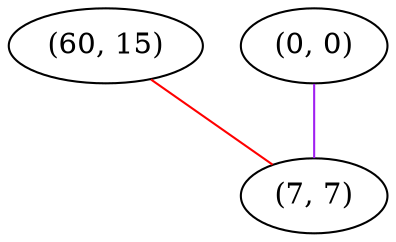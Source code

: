 graph "" {
"(60, 15)";
"(0, 0)";
"(7, 7)";
"(60, 15)" -- "(7, 7)"  [color=red, key=0, weight=1];
"(0, 0)" -- "(7, 7)"  [color=purple, key=0, weight=4];
}
